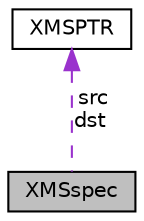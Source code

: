 digraph "XMSspec"
{
  edge [fontname="Helvetica",fontsize="10",labelfontname="Helvetica",labelfontsize="10"];
  node [fontname="Helvetica",fontsize="10",shape=record];
  Node1 [label="XMSspec",height=0.2,width=0.4,color="black", fillcolor="grey75", style="filled", fontcolor="black"];
  Node2 -> Node1 [dir="back",color="darkorchid3",fontsize="10",style="dashed",label=" src\ndst" ,fontname="Helvetica"];
  Node2 [label="XMSPTR",height=0.2,width=0.4,color="black", fillcolor="white", style="filled",URL="$union_x_m_s_p_t_r.html"];
}
